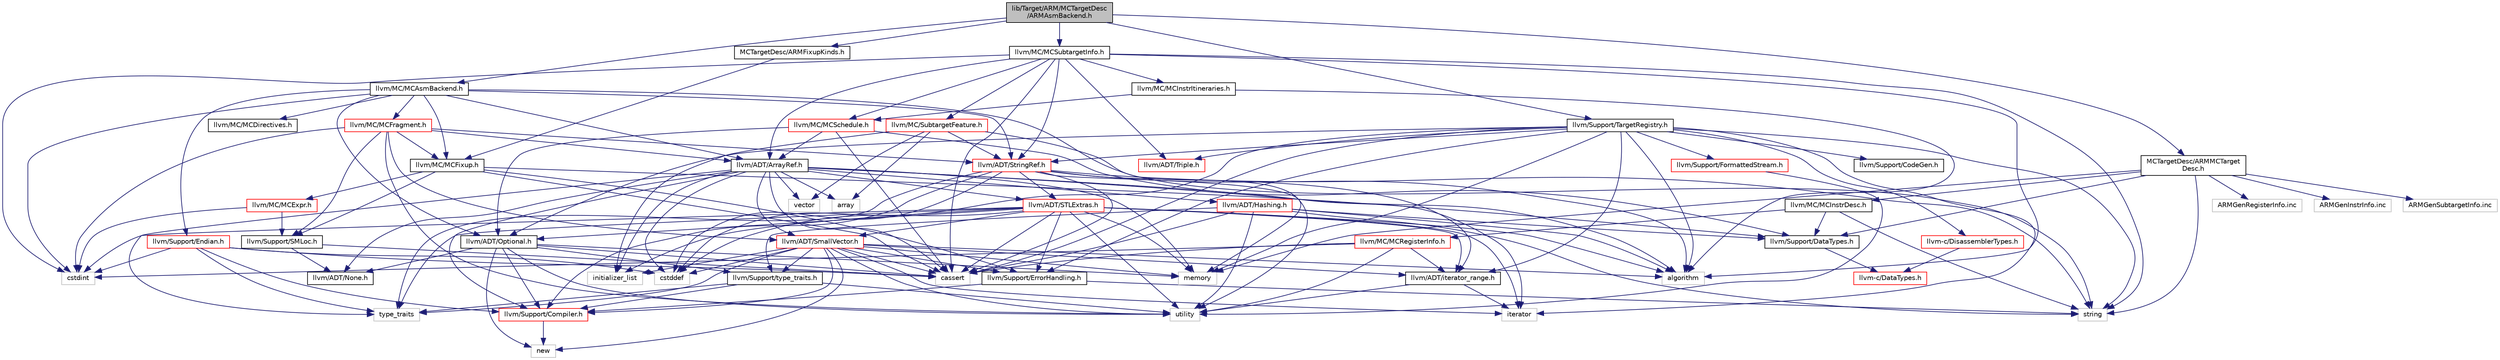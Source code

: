 digraph "lib/Target/ARM/MCTargetDesc/ARMAsmBackend.h"
{
 // LATEX_PDF_SIZE
  bgcolor="transparent";
  edge [fontname="Helvetica",fontsize="10",labelfontname="Helvetica",labelfontsize="10"];
  node [fontname="Helvetica",fontsize="10",shape="box"];
  Node1 [label="lib/Target/ARM/MCTargetDesc\l/ARMAsmBackend.h",height=0.2,width=0.4,color="black", fillcolor="grey75", style="filled", fontcolor="black",tooltip=" "];
  Node1 -> Node2 [color="midnightblue",fontsize="10",style="solid",fontname="Helvetica"];
  Node2 [label="MCTargetDesc/ARMFixupKinds.h",height=0.2,width=0.4,color="black",URL="$ARMFixupKinds_8h.html",tooltip=" "];
  Node2 -> Node3 [color="midnightblue",fontsize="10",style="solid",fontname="Helvetica"];
  Node3 [label="llvm/MC/MCFixup.h",height=0.2,width=0.4,color="black",URL="$MCFixup_8h.html",tooltip=" "];
  Node3 -> Node4 [color="midnightblue",fontsize="10",style="solid",fontname="Helvetica"];
  Node4 [label="llvm/MC/MCExpr.h",height=0.2,width=0.4,color="red",URL="$MCExpr_8h.html",tooltip=" "];
  Node4 -> Node60 [color="midnightblue",fontsize="10",style="solid",fontname="Helvetica"];
  Node60 [label="llvm/Support/SMLoc.h",height=0.2,width=0.4,color="black",URL="$SMLoc_8h.html",tooltip=" "];
  Node60 -> Node20 [color="midnightblue",fontsize="10",style="solid",fontname="Helvetica"];
  Node20 [label="llvm/ADT/None.h",height=0.2,width=0.4,color="black",URL="$None_8h.html",tooltip=" "];
  Node60 -> Node28 [color="midnightblue",fontsize="10",style="solid",fontname="Helvetica"];
  Node28 [label="cassert",height=0.2,width=0.4,color="grey75",tooltip=" "];
  Node4 -> Node48 [color="midnightblue",fontsize="10",style="solid",fontname="Helvetica"];
  Node48 [label="cstdint",height=0.2,width=0.4,color="grey75",tooltip=" "];
  Node3 -> Node9 [color="midnightblue",fontsize="10",style="solid",fontname="Helvetica"];
  Node9 [label="llvm/Support/DataTypes.h",height=0.2,width=0.4,color="black",URL="$llvm_2Support_2DataTypes_8h.html",tooltip=" "];
  Node9 -> Node10 [color="midnightblue",fontsize="10",style="solid",fontname="Helvetica"];
  Node10 [label="llvm-c/DataTypes.h",height=0.2,width=0.4,color="red",URL="$llvm-c_2DataTypes_8h.html",tooltip=" "];
  Node3 -> Node42 [color="midnightblue",fontsize="10",style="solid",fontname="Helvetica"];
  Node42 [label="llvm/Support/ErrorHandling.h",height=0.2,width=0.4,color="black",URL="$llvm_2Support_2ErrorHandling_8h.html",tooltip=" "];
  Node42 -> Node21 [color="midnightblue",fontsize="10",style="solid",fontname="Helvetica"];
  Node21 [label="llvm/Support/Compiler.h",height=0.2,width=0.4,color="red",URL="$Compiler_8h.html",tooltip=" "];
  Node21 -> Node23 [color="midnightblue",fontsize="10",style="solid",fontname="Helvetica"];
  Node23 [label="new",height=0.2,width=0.4,color="grey75",tooltip=" "];
  Node42 -> Node43 [color="midnightblue",fontsize="10",style="solid",fontname="Helvetica"];
  Node43 [label="string",height=0.2,width=0.4,color="grey75",tooltip=" "];
  Node3 -> Node60 [color="midnightblue",fontsize="10",style="solid",fontname="Helvetica"];
  Node3 -> Node28 [color="midnightblue",fontsize="10",style="solid",fontname="Helvetica"];
  Node1 -> Node61 [color="midnightblue",fontsize="10",style="solid",fontname="Helvetica"];
  Node61 [label="MCTargetDesc/ARMMCTarget\lDesc.h",height=0.2,width=0.4,color="black",URL="$ARMMCTargetDesc_8h.html",tooltip=" "];
  Node61 -> Node9 [color="midnightblue",fontsize="10",style="solid",fontname="Helvetica"];
  Node61 -> Node62 [color="midnightblue",fontsize="10",style="solid",fontname="Helvetica"];
  Node62 [label="llvm/MC/MCInstrDesc.h",height=0.2,width=0.4,color="black",URL="$MCInstrDesc_8h.html",tooltip=" "];
  Node62 -> Node63 [color="midnightblue",fontsize="10",style="solid",fontname="Helvetica"];
  Node63 [label="llvm/MC/MCRegisterInfo.h",height=0.2,width=0.4,color="red",URL="$MCRegisterInfo_8h.html",tooltip=" "];
  Node63 -> Node31 [color="midnightblue",fontsize="10",style="solid",fontname="Helvetica"];
  Node31 [label="llvm/ADT/iterator_range.h",height=0.2,width=0.4,color="black",URL="$iterator__range_8h.html",tooltip="This provides a very simple, boring adaptor for a begin and end iterator into a range type."];
  Node31 -> Node32 [color="midnightblue",fontsize="10",style="solid",fontname="Helvetica"];
  Node32 [label="iterator",height=0.2,width=0.4,color="grey75",tooltip=" "];
  Node31 -> Node27 [color="midnightblue",fontsize="10",style="solid",fontname="Helvetica"];
  Node27 [label="utility",height=0.2,width=0.4,color="grey75",tooltip=" "];
  Node63 -> Node28 [color="midnightblue",fontsize="10",style="solid",fontname="Helvetica"];
  Node63 -> Node48 [color="midnightblue",fontsize="10",style="solid",fontname="Helvetica"];
  Node63 -> Node27 [color="midnightblue",fontsize="10",style="solid",fontname="Helvetica"];
  Node62 -> Node9 [color="midnightblue",fontsize="10",style="solid",fontname="Helvetica"];
  Node62 -> Node43 [color="midnightblue",fontsize="10",style="solid",fontname="Helvetica"];
  Node61 -> Node29 [color="midnightblue",fontsize="10",style="solid",fontname="Helvetica"];
  Node29 [label="memory",height=0.2,width=0.4,color="grey75",tooltip=" "];
  Node61 -> Node43 [color="midnightblue",fontsize="10",style="solid",fontname="Helvetica"];
  Node61 -> Node70 [color="midnightblue",fontsize="10",style="solid",fontname="Helvetica"];
  Node70 [label="ARMGenRegisterInfo.inc",height=0.2,width=0.4,color="grey75",tooltip=" "];
  Node61 -> Node71 [color="midnightblue",fontsize="10",style="solid",fontname="Helvetica"];
  Node71 [label="ARMGenInstrInfo.inc",height=0.2,width=0.4,color="grey75",tooltip=" "];
  Node61 -> Node72 [color="midnightblue",fontsize="10",style="solid",fontname="Helvetica"];
  Node72 [label="ARMGenSubtargetInfo.inc",height=0.2,width=0.4,color="grey75",tooltip=" "];
  Node1 -> Node73 [color="midnightblue",fontsize="10",style="solid",fontname="Helvetica"];
  Node73 [label="llvm/MC/MCAsmBackend.h",height=0.2,width=0.4,color="black",URL="$MCAsmBackend_8h.html",tooltip=" "];
  Node73 -> Node7 [color="midnightblue",fontsize="10",style="solid",fontname="Helvetica"];
  Node7 [label="llvm/ADT/ArrayRef.h",height=0.2,width=0.4,color="black",URL="$ArrayRef_8h.html",tooltip=" "];
  Node7 -> Node8 [color="midnightblue",fontsize="10",style="solid",fontname="Helvetica"];
  Node8 [label="llvm/ADT/Hashing.h",height=0.2,width=0.4,color="red",URL="$Hashing_8h.html",tooltip=" "];
  Node8 -> Node9 [color="midnightblue",fontsize="10",style="solid",fontname="Helvetica"];
  Node8 -> Node25 [color="midnightblue",fontsize="10",style="solid",fontname="Helvetica"];
  Node25 [label="llvm/Support/type_traits.h",height=0.2,width=0.4,color="black",URL="$type__traits_8h.html",tooltip=" "];
  Node25 -> Node21 [color="midnightblue",fontsize="10",style="solid",fontname="Helvetica"];
  Node25 -> Node26 [color="midnightblue",fontsize="10",style="solid",fontname="Helvetica"];
  Node26 [label="type_traits",height=0.2,width=0.4,color="grey75",tooltip=" "];
  Node25 -> Node27 [color="midnightblue",fontsize="10",style="solid",fontname="Helvetica"];
  Node8 -> Node37 [color="midnightblue",fontsize="10",style="solid",fontname="Helvetica"];
  Node37 [label="algorithm",height=0.2,width=0.4,color="grey75",tooltip=" "];
  Node8 -> Node28 [color="midnightblue",fontsize="10",style="solid",fontname="Helvetica"];
  Node8 -> Node43 [color="midnightblue",fontsize="10",style="solid",fontname="Helvetica"];
  Node8 -> Node27 [color="midnightblue",fontsize="10",style="solid",fontname="Helvetica"];
  Node7 -> Node20 [color="midnightblue",fontsize="10",style="solid",fontname="Helvetica"];
  Node7 -> Node30 [color="midnightblue",fontsize="10",style="solid",fontname="Helvetica"];
  Node30 [label="llvm/ADT/SmallVector.h",height=0.2,width=0.4,color="red",URL="$SmallVector_8h.html",tooltip=" "];
  Node30 -> Node31 [color="midnightblue",fontsize="10",style="solid",fontname="Helvetica"];
  Node30 -> Node21 [color="midnightblue",fontsize="10",style="solid",fontname="Helvetica"];
  Node30 -> Node25 [color="midnightblue",fontsize="10",style="solid",fontname="Helvetica"];
  Node30 -> Node42 [color="midnightblue",fontsize="10",style="solid",fontname="Helvetica"];
  Node30 -> Node37 [color="midnightblue",fontsize="10",style="solid",fontname="Helvetica"];
  Node30 -> Node28 [color="midnightblue",fontsize="10",style="solid",fontname="Helvetica"];
  Node30 -> Node34 [color="midnightblue",fontsize="10",style="solid",fontname="Helvetica"];
  Node34 [label="cstddef",height=0.2,width=0.4,color="grey75",tooltip=" "];
  Node30 -> Node45 [color="midnightblue",fontsize="10",style="solid",fontname="Helvetica"];
  Node45 [label="initializer_list",height=0.2,width=0.4,color="grey75",tooltip=" "];
  Node30 -> Node32 [color="midnightblue",fontsize="10",style="solid",fontname="Helvetica"];
  Node30 -> Node29 [color="midnightblue",fontsize="10",style="solid",fontname="Helvetica"];
  Node30 -> Node23 [color="midnightblue",fontsize="10",style="solid",fontname="Helvetica"];
  Node30 -> Node26 [color="midnightblue",fontsize="10",style="solid",fontname="Helvetica"];
  Node30 -> Node27 [color="midnightblue",fontsize="10",style="solid",fontname="Helvetica"];
  Node7 -> Node18 [color="midnightblue",fontsize="10",style="solid",fontname="Helvetica"];
  Node18 [label="llvm/ADT/STLExtras.h",height=0.2,width=0.4,color="red",URL="$STLExtras_8h.html",tooltip=" "];
  Node18 -> Node19 [color="midnightblue",fontsize="10",style="solid",fontname="Helvetica"];
  Node19 [label="llvm/ADT/Optional.h",height=0.2,width=0.4,color="black",URL="$Optional_8h.html",tooltip=" "];
  Node19 -> Node20 [color="midnightblue",fontsize="10",style="solid",fontname="Helvetica"];
  Node19 -> Node21 [color="midnightblue",fontsize="10",style="solid",fontname="Helvetica"];
  Node19 -> Node25 [color="midnightblue",fontsize="10",style="solid",fontname="Helvetica"];
  Node19 -> Node28 [color="midnightblue",fontsize="10",style="solid",fontname="Helvetica"];
  Node19 -> Node29 [color="midnightblue",fontsize="10",style="solid",fontname="Helvetica"];
  Node19 -> Node23 [color="midnightblue",fontsize="10",style="solid",fontname="Helvetica"];
  Node19 -> Node27 [color="midnightblue",fontsize="10",style="solid",fontname="Helvetica"];
  Node18 -> Node30 [color="midnightblue",fontsize="10",style="solid",fontname="Helvetica"];
  Node18 -> Node31 [color="midnightblue",fontsize="10",style="solid",fontname="Helvetica"];
  Node18 -> Node42 [color="midnightblue",fontsize="10",style="solid",fontname="Helvetica"];
  Node18 -> Node37 [color="midnightblue",fontsize="10",style="solid",fontname="Helvetica"];
  Node18 -> Node28 [color="midnightblue",fontsize="10",style="solid",fontname="Helvetica"];
  Node18 -> Node34 [color="midnightblue",fontsize="10",style="solid",fontname="Helvetica"];
  Node18 -> Node48 [color="midnightblue",fontsize="10",style="solid",fontname="Helvetica"];
  Node18 -> Node45 [color="midnightblue",fontsize="10",style="solid",fontname="Helvetica"];
  Node18 -> Node32 [color="midnightblue",fontsize="10",style="solid",fontname="Helvetica"];
  Node18 -> Node29 [color="midnightblue",fontsize="10",style="solid",fontname="Helvetica"];
  Node18 -> Node26 [color="midnightblue",fontsize="10",style="solid",fontname="Helvetica"];
  Node18 -> Node27 [color="midnightblue",fontsize="10",style="solid",fontname="Helvetica"];
  Node7 -> Node21 [color="midnightblue",fontsize="10",style="solid",fontname="Helvetica"];
  Node7 -> Node37 [color="midnightblue",fontsize="10",style="solid",fontname="Helvetica"];
  Node7 -> Node55 [color="midnightblue",fontsize="10",style="solid",fontname="Helvetica"];
  Node55 [label="array",height=0.2,width=0.4,color="grey75",tooltip=" "];
  Node7 -> Node28 [color="midnightblue",fontsize="10",style="solid",fontname="Helvetica"];
  Node7 -> Node34 [color="midnightblue",fontsize="10",style="solid",fontname="Helvetica"];
  Node7 -> Node45 [color="midnightblue",fontsize="10",style="solid",fontname="Helvetica"];
  Node7 -> Node32 [color="midnightblue",fontsize="10",style="solid",fontname="Helvetica"];
  Node7 -> Node29 [color="midnightblue",fontsize="10",style="solid",fontname="Helvetica"];
  Node7 -> Node26 [color="midnightblue",fontsize="10",style="solid",fontname="Helvetica"];
  Node7 -> Node56 [color="midnightblue",fontsize="10",style="solid",fontname="Helvetica"];
  Node56 [label="vector",height=0.2,width=0.4,color="grey75",tooltip=" "];
  Node73 -> Node19 [color="midnightblue",fontsize="10",style="solid",fontname="Helvetica"];
  Node73 -> Node17 [color="midnightblue",fontsize="10",style="solid",fontname="Helvetica"];
  Node17 [label="llvm/ADT/StringRef.h",height=0.2,width=0.4,color="red",URL="$StringRef_8h.html",tooltip=" "];
  Node17 -> Node18 [color="midnightblue",fontsize="10",style="solid",fontname="Helvetica"];
  Node17 -> Node31 [color="midnightblue",fontsize="10",style="solid",fontname="Helvetica"];
  Node17 -> Node21 [color="midnightblue",fontsize="10",style="solid",fontname="Helvetica"];
  Node17 -> Node37 [color="midnightblue",fontsize="10",style="solid",fontname="Helvetica"];
  Node17 -> Node28 [color="midnightblue",fontsize="10",style="solid",fontname="Helvetica"];
  Node17 -> Node34 [color="midnightblue",fontsize="10",style="solid",fontname="Helvetica"];
  Node17 -> Node43 [color="midnightblue",fontsize="10",style="solid",fontname="Helvetica"];
  Node17 -> Node26 [color="midnightblue",fontsize="10",style="solid",fontname="Helvetica"];
  Node17 -> Node27 [color="midnightblue",fontsize="10",style="solid",fontname="Helvetica"];
  Node73 -> Node74 [color="midnightblue",fontsize="10",style="solid",fontname="Helvetica"];
  Node74 [label="llvm/MC/MCDirectives.h",height=0.2,width=0.4,color="black",URL="$MCDirectives_8h.html",tooltip=" "];
  Node73 -> Node3 [color="midnightblue",fontsize="10",style="solid",fontname="Helvetica"];
  Node73 -> Node75 [color="midnightblue",fontsize="10",style="solid",fontname="Helvetica"];
  Node75 [label="llvm/MC/MCFragment.h",height=0.2,width=0.4,color="red",URL="$MCFragment_8h.html",tooltip=" "];
  Node75 -> Node7 [color="midnightblue",fontsize="10",style="solid",fontname="Helvetica"];
  Node75 -> Node30 [color="midnightblue",fontsize="10",style="solid",fontname="Helvetica"];
  Node75 -> Node17 [color="midnightblue",fontsize="10",style="solid",fontname="Helvetica"];
  Node75 -> Node3 [color="midnightblue",fontsize="10",style="solid",fontname="Helvetica"];
  Node75 -> Node60 [color="midnightblue",fontsize="10",style="solid",fontname="Helvetica"];
  Node75 -> Node48 [color="midnightblue",fontsize="10",style="solid",fontname="Helvetica"];
  Node75 -> Node27 [color="midnightblue",fontsize="10",style="solid",fontname="Helvetica"];
  Node73 -> Node83 [color="midnightblue",fontsize="10",style="solid",fontname="Helvetica"];
  Node83 [label="llvm/Support/Endian.h",height=0.2,width=0.4,color="red",URL="$Endian_8h.html",tooltip=" "];
  Node83 -> Node21 [color="midnightblue",fontsize="10",style="solid",fontname="Helvetica"];
  Node83 -> Node28 [color="midnightblue",fontsize="10",style="solid",fontname="Helvetica"];
  Node83 -> Node34 [color="midnightblue",fontsize="10",style="solid",fontname="Helvetica"];
  Node83 -> Node48 [color="midnightblue",fontsize="10",style="solid",fontname="Helvetica"];
  Node83 -> Node26 [color="midnightblue",fontsize="10",style="solid",fontname="Helvetica"];
  Node73 -> Node48 [color="midnightblue",fontsize="10",style="solid",fontname="Helvetica"];
  Node73 -> Node29 [color="midnightblue",fontsize="10",style="solid",fontname="Helvetica"];
  Node1 -> Node84 [color="midnightblue",fontsize="10",style="solid",fontname="Helvetica"];
  Node84 [label="llvm/MC/MCSubtargetInfo.h",height=0.2,width=0.4,color="black",URL="$MCSubtargetInfo_8h.html",tooltip=" "];
  Node84 -> Node7 [color="midnightblue",fontsize="10",style="solid",fontname="Helvetica"];
  Node84 -> Node17 [color="midnightblue",fontsize="10",style="solid",fontname="Helvetica"];
  Node84 -> Node85 [color="midnightblue",fontsize="10",style="solid",fontname="Helvetica"];
  Node85 [label="llvm/ADT/Triple.h",height=0.2,width=0.4,color="red",URL="$Triple_8h.html",tooltip=" "];
  Node84 -> Node87 [color="midnightblue",fontsize="10",style="solid",fontname="Helvetica"];
  Node87 [label="llvm/MC/MCInstrItineraries.h",height=0.2,width=0.4,color="black",URL="$MCInstrItineraries_8h.html",tooltip=" "];
  Node87 -> Node88 [color="midnightblue",fontsize="10",style="solid",fontname="Helvetica"];
  Node88 [label="llvm/MC/MCSchedule.h",height=0.2,width=0.4,color="red",URL="$MCSchedule_8h.html",tooltip=" "];
  Node88 -> Node7 [color="midnightblue",fontsize="10",style="solid",fontname="Helvetica"];
  Node88 -> Node19 [color="midnightblue",fontsize="10",style="solid",fontname="Helvetica"];
  Node88 -> Node9 [color="midnightblue",fontsize="10",style="solid",fontname="Helvetica"];
  Node88 -> Node28 [color="midnightblue",fontsize="10",style="solid",fontname="Helvetica"];
  Node87 -> Node37 [color="midnightblue",fontsize="10",style="solid",fontname="Helvetica"];
  Node84 -> Node88 [color="midnightblue",fontsize="10",style="solid",fontname="Helvetica"];
  Node84 -> Node89 [color="midnightblue",fontsize="10",style="solid",fontname="Helvetica"];
  Node89 [label="llvm/MC/SubtargetFeature.h",height=0.2,width=0.4,color="red",URL="$SubtargetFeature_8h.html",tooltip=" "];
  Node89 -> Node17 [color="midnightblue",fontsize="10",style="solid",fontname="Helvetica"];
  Node89 -> Node55 [color="midnightblue",fontsize="10",style="solid",fontname="Helvetica"];
  Node89 -> Node45 [color="midnightblue",fontsize="10",style="solid",fontname="Helvetica"];
  Node89 -> Node43 [color="midnightblue",fontsize="10",style="solid",fontname="Helvetica"];
  Node89 -> Node56 [color="midnightblue",fontsize="10",style="solid",fontname="Helvetica"];
  Node84 -> Node37 [color="midnightblue",fontsize="10",style="solid",fontname="Helvetica"];
  Node84 -> Node28 [color="midnightblue",fontsize="10",style="solid",fontname="Helvetica"];
  Node84 -> Node48 [color="midnightblue",fontsize="10",style="solid",fontname="Helvetica"];
  Node84 -> Node43 [color="midnightblue",fontsize="10",style="solid",fontname="Helvetica"];
  Node1 -> Node91 [color="midnightblue",fontsize="10",style="solid",fontname="Helvetica"];
  Node91 [label="llvm/Support/TargetRegistry.h",height=0.2,width=0.4,color="black",URL="$TargetRegistry_8h.html",tooltip=" "];
  Node91 -> Node92 [color="midnightblue",fontsize="10",style="solid",fontname="Helvetica"];
  Node92 [label="llvm-c/DisassemblerTypes.h",height=0.2,width=0.4,color="red",URL="$DisassemblerTypes_8h.html",tooltip=" "];
  Node92 -> Node10 [color="midnightblue",fontsize="10",style="solid",fontname="Helvetica"];
  Node91 -> Node19 [color="midnightblue",fontsize="10",style="solid",fontname="Helvetica"];
  Node91 -> Node17 [color="midnightblue",fontsize="10",style="solid",fontname="Helvetica"];
  Node91 -> Node85 [color="midnightblue",fontsize="10",style="solid",fontname="Helvetica"];
  Node91 -> Node31 [color="midnightblue",fontsize="10",style="solid",fontname="Helvetica"];
  Node91 -> Node93 [color="midnightblue",fontsize="10",style="solid",fontname="Helvetica"];
  Node93 [label="llvm/Support/CodeGen.h",height=0.2,width=0.4,color="black",URL="$CodeGen_8h.html",tooltip=" "];
  Node91 -> Node42 [color="midnightblue",fontsize="10",style="solid",fontname="Helvetica"];
  Node91 -> Node94 [color="midnightblue",fontsize="10",style="solid",fontname="Helvetica"];
  Node94 [label="llvm/Support/FormattedStream.h",height=0.2,width=0.4,color="red",URL="$FormattedStream_8h.html",tooltip=" "];
  Node94 -> Node27 [color="midnightblue",fontsize="10",style="solid",fontname="Helvetica"];
  Node91 -> Node37 [color="midnightblue",fontsize="10",style="solid",fontname="Helvetica"];
  Node91 -> Node28 [color="midnightblue",fontsize="10",style="solid",fontname="Helvetica"];
  Node91 -> Node34 [color="midnightblue",fontsize="10",style="solid",fontname="Helvetica"];
  Node91 -> Node32 [color="midnightblue",fontsize="10",style="solid",fontname="Helvetica"];
  Node91 -> Node29 [color="midnightblue",fontsize="10",style="solid",fontname="Helvetica"];
  Node91 -> Node43 [color="midnightblue",fontsize="10",style="solid",fontname="Helvetica"];
}

